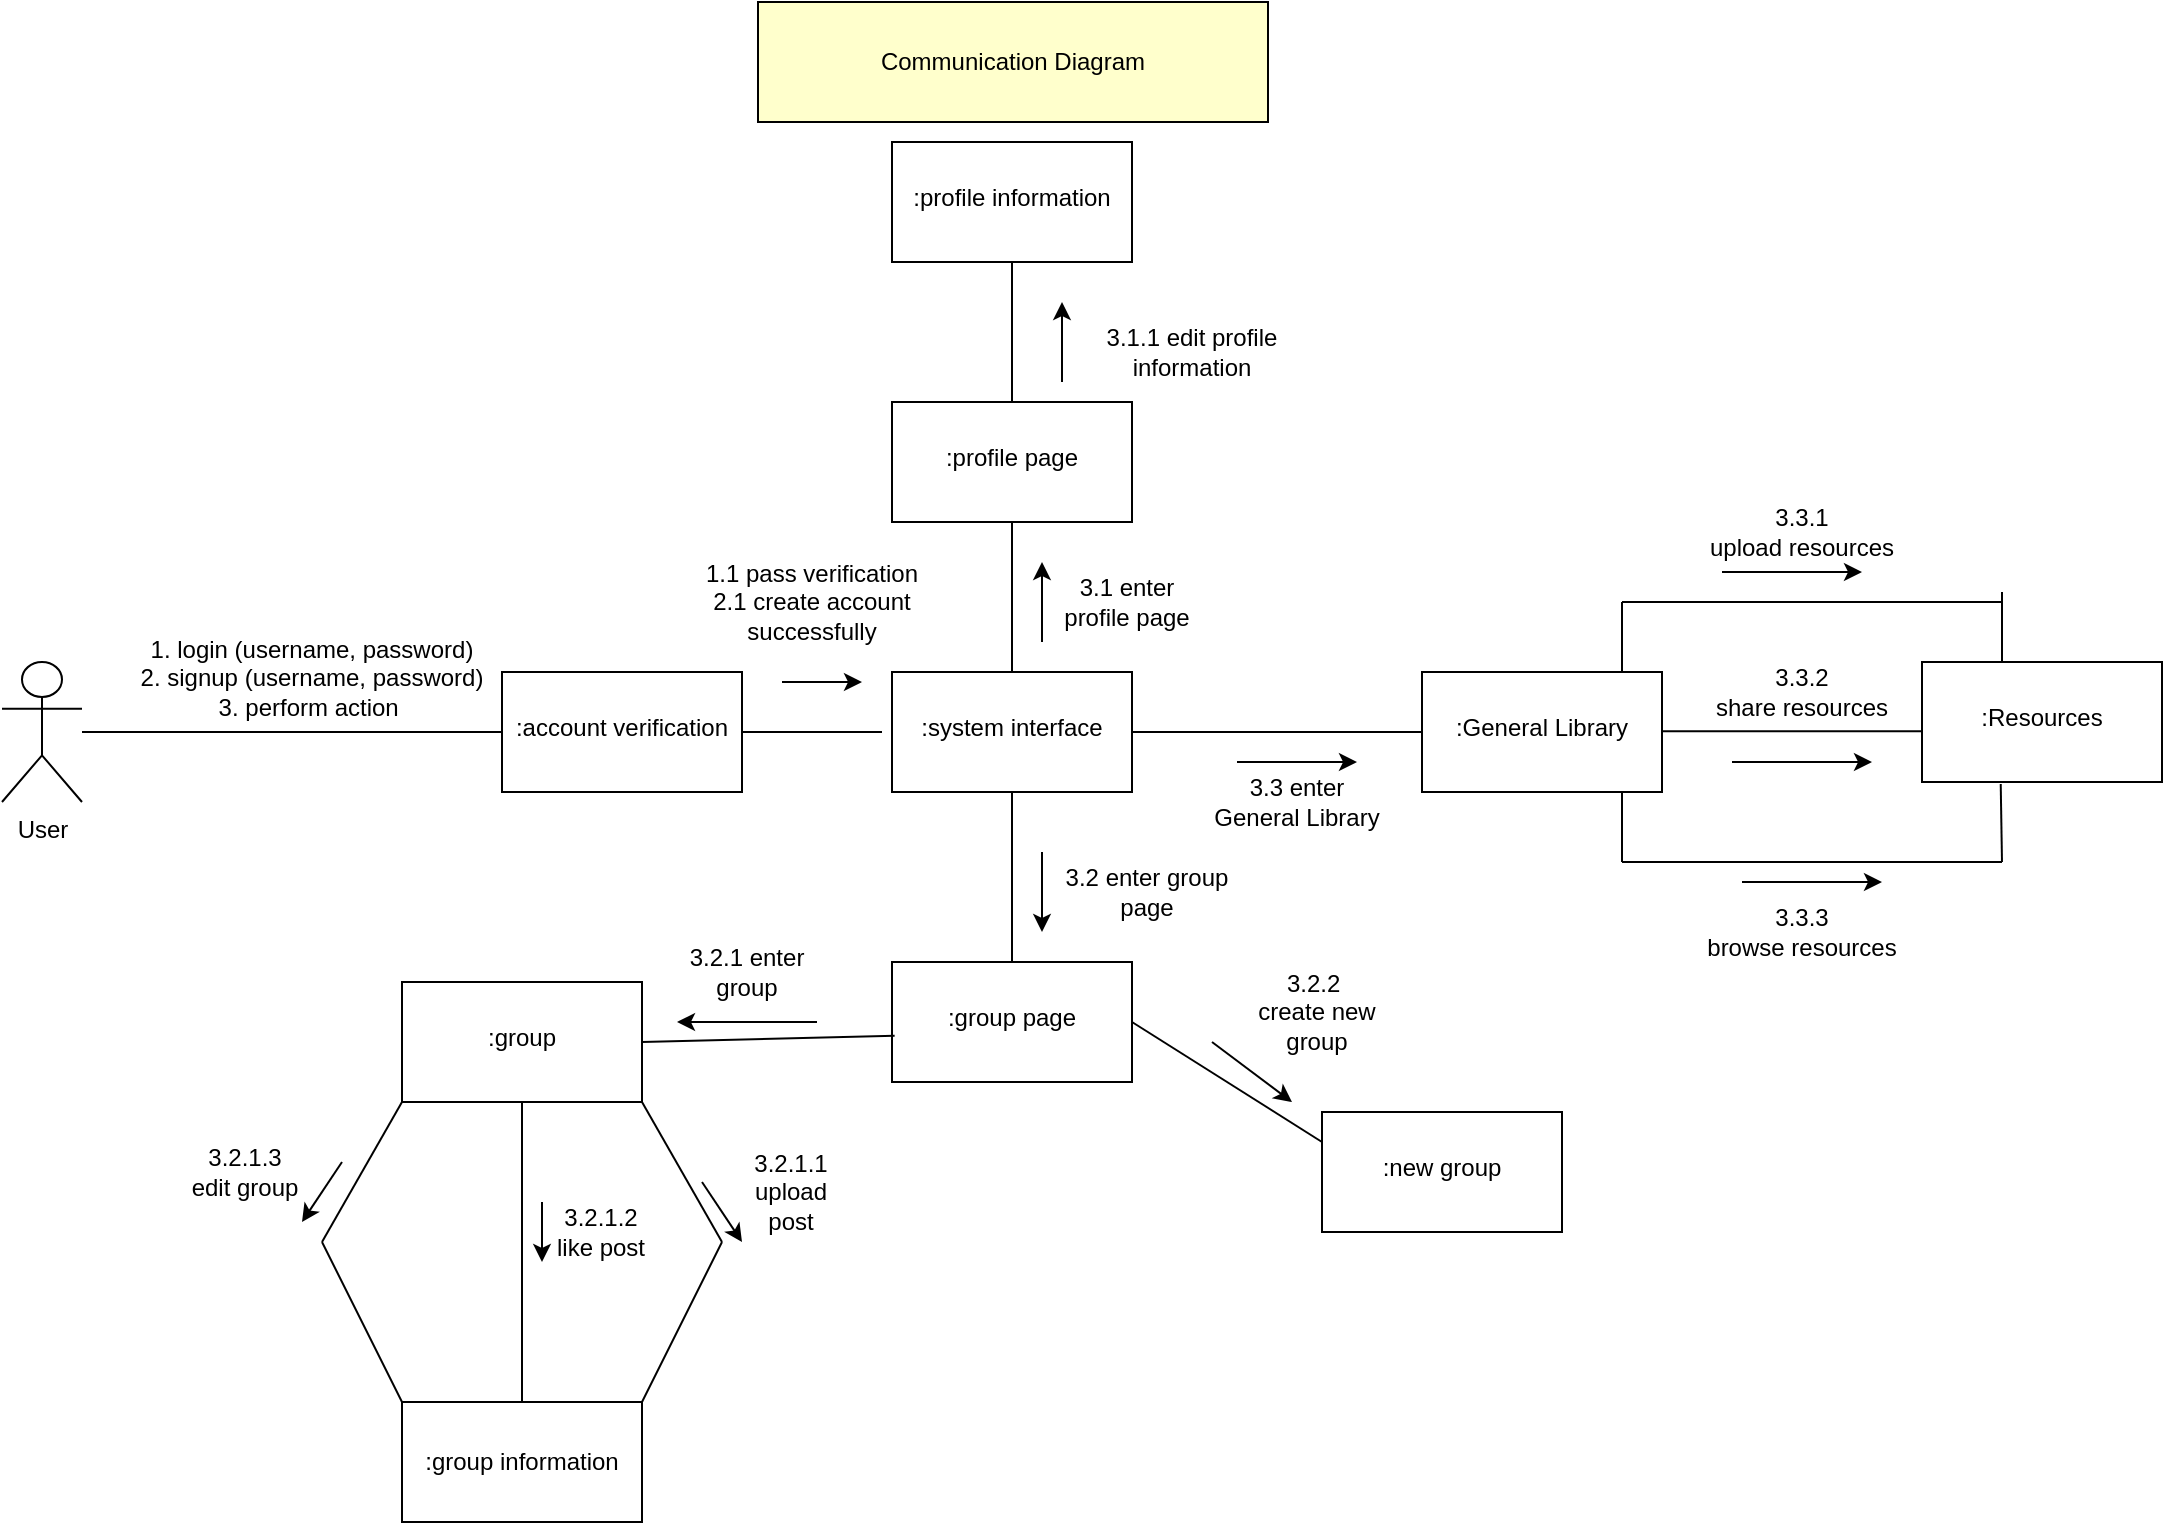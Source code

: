 <mxfile version="24.5.2" type="github">
  <diagram name="หน้า-1" id="53lPq11fm_TznE_ffrCT">
    <mxGraphModel dx="3000" dy="870" grid="1" gridSize="10" guides="1" tooltips="1" connect="1" arrows="1" fold="1" page="1" pageScale="1" pageWidth="850" pageHeight="1100" math="0" shadow="0">
      <root>
        <mxCell id="0" />
        <mxCell id="1" parent="0" />
        <mxCell id="qq_xr-GSS8OlxjDfpCxM-1" value="Communication Diagram" style="rounded=0;whiteSpace=wrap;html=1;fillColor=#FFFFCC;" vertex="1" parent="1">
          <mxGeometry x="298" y="20" width="255" height="60" as="geometry" />
        </mxCell>
        <mxCell id="qq_xr-GSS8OlxjDfpCxM-2" value="User" style="shape=umlActor;verticalLabelPosition=bottom;verticalAlign=top;html=1;outlineConnect=0;" vertex="1" parent="1">
          <mxGeometry x="-80" y="350" width="40" height="70" as="geometry" />
        </mxCell>
        <mxCell id="qq_xr-GSS8OlxjDfpCxM-7" value="&lt;div&gt;&lt;br&gt;&lt;/div&gt;&lt;div&gt;:system interface&lt;/div&gt;" style="whiteSpace=wrap;html=1;verticalAlign=top;" vertex="1" parent="1">
          <mxGeometry x="365" y="355" width="120" height="60" as="geometry" />
        </mxCell>
        <mxCell id="qq_xr-GSS8OlxjDfpCxM-11" value="" style="endArrow=none;html=1;rounded=0;exitX=0.5;exitY=0;exitDx=0;exitDy=0;entryX=0.5;entryY=1;entryDx=0;entryDy=0;" edge="1" parent="1" source="qq_xr-GSS8OlxjDfpCxM-7" target="qq_xr-GSS8OlxjDfpCxM-12">
          <mxGeometry width="50" height="50" relative="1" as="geometry">
            <mxPoint x="440" y="350" as="sourcePoint" />
            <mxPoint x="420" y="230" as="targetPoint" />
          </mxGeometry>
        </mxCell>
        <mxCell id="qq_xr-GSS8OlxjDfpCxM-12" value="&lt;div&gt;&lt;br&gt;&lt;/div&gt;&lt;div&gt;:profile page&lt;/div&gt;" style="whiteSpace=wrap;html=1;verticalAlign=top;" vertex="1" parent="1">
          <mxGeometry x="365" y="220" width="120" height="60" as="geometry" />
        </mxCell>
        <mxCell id="qq_xr-GSS8OlxjDfpCxM-13" value="" style="endArrow=none;html=1;rounded=0;exitX=1;exitY=0.5;exitDx=0;exitDy=0;" edge="1" parent="1" source="qq_xr-GSS8OlxjDfpCxM-7">
          <mxGeometry width="50" height="50" relative="1" as="geometry">
            <mxPoint x="435" y="365" as="sourcePoint" />
            <mxPoint x="630" y="385" as="targetPoint" />
          </mxGeometry>
        </mxCell>
        <mxCell id="qq_xr-GSS8OlxjDfpCxM-14" value="&lt;div&gt;&lt;br&gt;&lt;/div&gt;&lt;div&gt;:General Library&lt;/div&gt;" style="whiteSpace=wrap;html=1;verticalAlign=top;" vertex="1" parent="1">
          <mxGeometry x="630" y="355" width="120" height="60" as="geometry" />
        </mxCell>
        <mxCell id="qq_xr-GSS8OlxjDfpCxM-15" value="" style="endArrow=none;html=1;rounded=0;" edge="1" parent="1">
          <mxGeometry width="50" height="50" relative="1" as="geometry">
            <mxPoint x="425" y="500" as="sourcePoint" />
            <mxPoint x="425" y="415" as="targetPoint" />
          </mxGeometry>
        </mxCell>
        <mxCell id="qq_xr-GSS8OlxjDfpCxM-16" value="&lt;div&gt;&lt;br&gt;&lt;/div&gt;&lt;div&gt;:group page&lt;/div&gt;" style="whiteSpace=wrap;html=1;verticalAlign=top;" vertex="1" parent="1">
          <mxGeometry x="365" y="500" width="120" height="60" as="geometry" />
        </mxCell>
        <mxCell id="qq_xr-GSS8OlxjDfpCxM-17" value="" style="endArrow=none;html=1;rounded=0;" edge="1" parent="1" source="qq_xr-GSS8OlxjDfpCxM-2">
          <mxGeometry width="50" height="50" relative="1" as="geometry">
            <mxPoint x="490" y="300" as="sourcePoint" />
            <mxPoint x="190" y="385" as="targetPoint" />
          </mxGeometry>
        </mxCell>
        <mxCell id="qq_xr-GSS8OlxjDfpCxM-19" value="" style="endArrow=none;html=1;rounded=0;" edge="1" parent="1" source="qq_xr-GSS8OlxjDfpCxM-18">
          <mxGeometry width="50" height="50" relative="1" as="geometry">
            <mxPoint x="240" y="384.58" as="sourcePoint" />
            <mxPoint x="360" y="385" as="targetPoint" />
          </mxGeometry>
        </mxCell>
        <mxCell id="qq_xr-GSS8OlxjDfpCxM-20" value="1. login (username, password)&lt;div&gt;&lt;span style=&quot;background-color: initial;&quot;&gt;2. signup (username, password)&lt;/span&gt;&lt;/div&gt;&lt;div&gt;3. perform action&amp;nbsp;&lt;br&gt;&lt;div&gt;&lt;br&gt;&lt;/div&gt;&lt;/div&gt;" style="text;html=1;align=center;verticalAlign=middle;whiteSpace=wrap;rounded=0;" vertex="1" parent="1">
          <mxGeometry x="-20" y="350" width="190" height="30" as="geometry" />
        </mxCell>
        <mxCell id="qq_xr-GSS8OlxjDfpCxM-22" value="" style="endArrow=none;html=1;rounded=0;" edge="1" parent="1" target="qq_xr-GSS8OlxjDfpCxM-18">
          <mxGeometry width="50" height="50" relative="1" as="geometry">
            <mxPoint x="240" y="384.58" as="sourcePoint" />
            <mxPoint x="360" y="385" as="targetPoint" />
          </mxGeometry>
        </mxCell>
        <mxCell id="qq_xr-GSS8OlxjDfpCxM-18" value="&lt;div&gt;&lt;br&gt;&lt;/div&gt;&lt;div&gt;:account verification&lt;/div&gt;" style="whiteSpace=wrap;html=1;verticalAlign=top;" vertex="1" parent="1">
          <mxGeometry x="170" y="355" width="120" height="60" as="geometry" />
        </mxCell>
        <mxCell id="qq_xr-GSS8OlxjDfpCxM-23" value="" style="endArrow=classic;html=1;rounded=0;" edge="1" parent="1">
          <mxGeometry width="50" height="50" relative="1" as="geometry">
            <mxPoint x="310" y="360" as="sourcePoint" />
            <mxPoint x="350" y="360" as="targetPoint" />
          </mxGeometry>
        </mxCell>
        <mxCell id="qq_xr-GSS8OlxjDfpCxM-24" value="1.1 pass verification&lt;div&gt;2.1 create account successfully&lt;/div&gt;" style="text;html=1;align=center;verticalAlign=middle;whiteSpace=wrap;rounded=0;" vertex="1" parent="1">
          <mxGeometry x="260" y="290" width="130" height="60" as="geometry" />
        </mxCell>
        <mxCell id="qq_xr-GSS8OlxjDfpCxM-25" value="" style="endArrow=none;html=1;rounded=0;exitX=0.5;exitY=0;exitDx=0;exitDy=0;" edge="1" parent="1" source="qq_xr-GSS8OlxjDfpCxM-12">
          <mxGeometry width="50" height="50" relative="1" as="geometry">
            <mxPoint x="420" y="220" as="sourcePoint" />
            <mxPoint x="425" y="150" as="targetPoint" />
          </mxGeometry>
        </mxCell>
        <mxCell id="qq_xr-GSS8OlxjDfpCxM-26" value="&lt;div&gt;&lt;br&gt;&lt;/div&gt;&lt;div&gt;:profile information&lt;/div&gt;" style="whiteSpace=wrap;html=1;verticalAlign=top;" vertex="1" parent="1">
          <mxGeometry x="365" y="90" width="120" height="60" as="geometry" />
        </mxCell>
        <mxCell id="qq_xr-GSS8OlxjDfpCxM-27" value="" style="endArrow=classic;html=1;rounded=0;" edge="1" parent="1">
          <mxGeometry width="50" height="50" relative="1" as="geometry">
            <mxPoint x="450" y="210" as="sourcePoint" />
            <mxPoint x="450" y="170" as="targetPoint" />
          </mxGeometry>
        </mxCell>
        <mxCell id="qq_xr-GSS8OlxjDfpCxM-30" value="3.1 enter profile page" style="text;html=1;align=center;verticalAlign=middle;whiteSpace=wrap;rounded=0;" vertex="1" parent="1">
          <mxGeometry x="440" y="305" width="85" height="30" as="geometry" />
        </mxCell>
        <mxCell id="qq_xr-GSS8OlxjDfpCxM-31" value="3.1.1 edit profile information" style="text;html=1;align=center;verticalAlign=middle;whiteSpace=wrap;rounded=0;" vertex="1" parent="1">
          <mxGeometry x="460" y="180" width="110" height="30" as="geometry" />
        </mxCell>
        <mxCell id="qq_xr-GSS8OlxjDfpCxM-32" value="3.3 enter General Library" style="text;html=1;align=center;verticalAlign=middle;whiteSpace=wrap;rounded=0;" vertex="1" parent="1">
          <mxGeometry x="525" y="400" width="85" height="40" as="geometry" />
        </mxCell>
        <mxCell id="qq_xr-GSS8OlxjDfpCxM-33" value="3.2 enter group page" style="text;html=1;align=center;verticalAlign=middle;whiteSpace=wrap;rounded=0;" vertex="1" parent="1">
          <mxGeometry x="450" y="450" width="85" height="30" as="geometry" />
        </mxCell>
        <mxCell id="qq_xr-GSS8OlxjDfpCxM-34" value="" style="endArrow=classic;html=1;rounded=0;" edge="1" parent="1">
          <mxGeometry width="50" height="50" relative="1" as="geometry">
            <mxPoint x="440" y="340" as="sourcePoint" />
            <mxPoint x="440" y="300" as="targetPoint" />
          </mxGeometry>
        </mxCell>
        <mxCell id="qq_xr-GSS8OlxjDfpCxM-35" value="" style="endArrow=classic;html=1;rounded=0;" edge="1" parent="1">
          <mxGeometry width="50" height="50" relative="1" as="geometry">
            <mxPoint x="537.5" y="400" as="sourcePoint" />
            <mxPoint x="597.5" y="400" as="targetPoint" />
          </mxGeometry>
        </mxCell>
        <mxCell id="qq_xr-GSS8OlxjDfpCxM-36" value="" style="endArrow=classic;html=1;rounded=0;" edge="1" parent="1">
          <mxGeometry width="50" height="50" relative="1" as="geometry">
            <mxPoint x="440" y="445" as="sourcePoint" />
            <mxPoint x="440" y="485" as="targetPoint" />
          </mxGeometry>
        </mxCell>
        <mxCell id="qq_xr-GSS8OlxjDfpCxM-37" value="" style="endArrow=none;html=1;rounded=0;exitX=1;exitY=0.75;exitDx=0;exitDy=0;" edge="1" parent="1">
          <mxGeometry width="50" height="50" relative="1" as="geometry">
            <mxPoint x="750.0" y="384.58" as="sourcePoint" />
            <mxPoint x="880" y="384.58" as="targetPoint" />
          </mxGeometry>
        </mxCell>
        <mxCell id="qq_xr-GSS8OlxjDfpCxM-38" value="&lt;div&gt;&lt;br&gt;&lt;/div&gt;&lt;div&gt;:Resources&lt;/div&gt;" style="whiteSpace=wrap;html=1;verticalAlign=top;" vertex="1" parent="1">
          <mxGeometry x="880" y="350" width="120" height="60" as="geometry" />
        </mxCell>
        <mxCell id="qq_xr-GSS8OlxjDfpCxM-39" value="" style="endArrow=none;html=1;rounded=0;exitX=1;exitY=0.75;exitDx=0;exitDy=0;" edge="1" parent="1">
          <mxGeometry width="50" height="50" relative="1" as="geometry">
            <mxPoint x="730" y="355" as="sourcePoint" />
            <mxPoint x="730" y="320" as="targetPoint" />
          </mxGeometry>
        </mxCell>
        <mxCell id="qq_xr-GSS8OlxjDfpCxM-40" value="3.3.1&lt;div&gt;upload resources&lt;/div&gt;" style="text;html=1;align=center;verticalAlign=middle;whiteSpace=wrap;rounded=0;" vertex="1" parent="1">
          <mxGeometry x="770" y="270" width="100" height="30" as="geometry" />
        </mxCell>
        <mxCell id="qq_xr-GSS8OlxjDfpCxM-41" value="" style="endArrow=classic;html=1;rounded=0;" edge="1" parent="1">
          <mxGeometry width="50" height="50" relative="1" as="geometry">
            <mxPoint x="780" y="305" as="sourcePoint" />
            <mxPoint x="850" y="305" as="targetPoint" />
          </mxGeometry>
        </mxCell>
        <mxCell id="qq_xr-GSS8OlxjDfpCxM-42" value="" style="endArrow=classic;html=1;rounded=0;" edge="1" parent="1">
          <mxGeometry width="50" height="50" relative="1" as="geometry">
            <mxPoint x="785" y="400" as="sourcePoint" />
            <mxPoint x="855" y="400" as="targetPoint" />
          </mxGeometry>
        </mxCell>
        <mxCell id="qq_xr-GSS8OlxjDfpCxM-43" value="" style="endArrow=none;html=1;rounded=0;exitX=1;exitY=0.75;exitDx=0;exitDy=0;" edge="1" parent="1">
          <mxGeometry width="50" height="50" relative="1" as="geometry">
            <mxPoint x="920" y="350" as="sourcePoint" />
            <mxPoint x="920" y="315" as="targetPoint" />
          </mxGeometry>
        </mxCell>
        <mxCell id="qq_xr-GSS8OlxjDfpCxM-44" value="" style="endArrow=none;html=1;rounded=0;" edge="1" parent="1">
          <mxGeometry width="50" height="50" relative="1" as="geometry">
            <mxPoint x="730" y="320" as="sourcePoint" />
            <mxPoint x="920" y="320" as="targetPoint" />
          </mxGeometry>
        </mxCell>
        <mxCell id="qq_xr-GSS8OlxjDfpCxM-45" value="3.3.2&lt;div&gt;share resources&lt;/div&gt;" style="text;html=1;align=center;verticalAlign=middle;whiteSpace=wrap;rounded=0;" vertex="1" parent="1">
          <mxGeometry x="770" y="350" width="100" height="30" as="geometry" />
        </mxCell>
        <mxCell id="qq_xr-GSS8OlxjDfpCxM-46" value="" style="endArrow=none;html=1;rounded=0;exitX=1;exitY=0.75;exitDx=0;exitDy=0;" edge="1" parent="1">
          <mxGeometry width="50" height="50" relative="1" as="geometry">
            <mxPoint x="730" y="450" as="sourcePoint" />
            <mxPoint x="730" y="415" as="targetPoint" />
          </mxGeometry>
        </mxCell>
        <mxCell id="qq_xr-GSS8OlxjDfpCxM-47" value="" style="endArrow=none;html=1;rounded=0;exitX=1;exitY=0.75;exitDx=0;exitDy=0;entryX=0.328;entryY=1.017;entryDx=0;entryDy=0;entryPerimeter=0;" edge="1" parent="1" target="qq_xr-GSS8OlxjDfpCxM-38">
          <mxGeometry width="50" height="50" relative="1" as="geometry">
            <mxPoint x="920" y="450" as="sourcePoint" />
            <mxPoint x="920.42" y="415" as="targetPoint" />
          </mxGeometry>
        </mxCell>
        <mxCell id="qq_xr-GSS8OlxjDfpCxM-48" value="" style="endArrow=none;html=1;rounded=0;" edge="1" parent="1">
          <mxGeometry width="50" height="50" relative="1" as="geometry">
            <mxPoint x="730" y="450" as="sourcePoint" />
            <mxPoint x="920" y="450" as="targetPoint" />
          </mxGeometry>
        </mxCell>
        <mxCell id="qq_xr-GSS8OlxjDfpCxM-49" value="3.3.3&lt;div&gt;browse resources&lt;/div&gt;" style="text;html=1;align=center;verticalAlign=middle;whiteSpace=wrap;rounded=0;" vertex="1" parent="1">
          <mxGeometry x="770" y="470" width="100" height="30" as="geometry" />
        </mxCell>
        <mxCell id="qq_xr-GSS8OlxjDfpCxM-50" value="" style="endArrow=classic;html=1;rounded=0;" edge="1" parent="1">
          <mxGeometry width="50" height="50" relative="1" as="geometry">
            <mxPoint x="790" y="460" as="sourcePoint" />
            <mxPoint x="860" y="460" as="targetPoint" />
          </mxGeometry>
        </mxCell>
        <mxCell id="qq_xr-GSS8OlxjDfpCxM-51" value="" style="endArrow=none;html=1;rounded=0;entryX=0.011;entryY=0.614;entryDx=0;entryDy=0;entryPerimeter=0;" edge="1" parent="1" target="qq_xr-GSS8OlxjDfpCxM-16">
          <mxGeometry width="50" height="50" relative="1" as="geometry">
            <mxPoint x="240" y="540" as="sourcePoint" />
            <mxPoint x="340" y="520" as="targetPoint" />
          </mxGeometry>
        </mxCell>
        <mxCell id="qq_xr-GSS8OlxjDfpCxM-52" value="" style="endArrow=none;html=1;rounded=0;entryX=1;entryY=0.5;entryDx=0;entryDy=0;exitX=0;exitY=0.25;exitDx=0;exitDy=0;" edge="1" parent="1" source="qq_xr-GSS8OlxjDfpCxM-71" target="qq_xr-GSS8OlxjDfpCxM-16">
          <mxGeometry width="50" height="50" relative="1" as="geometry">
            <mxPoint x="570" y="550" as="sourcePoint" />
            <mxPoint x="490" y="530" as="targetPoint" />
          </mxGeometry>
        </mxCell>
        <mxCell id="qq_xr-GSS8OlxjDfpCxM-53" value="" style="endArrow=classic;html=1;rounded=0;" edge="1" parent="1">
          <mxGeometry width="50" height="50" relative="1" as="geometry">
            <mxPoint x="327.5" y="530" as="sourcePoint" />
            <mxPoint x="257.5" y="530" as="targetPoint" />
          </mxGeometry>
        </mxCell>
        <mxCell id="qq_xr-GSS8OlxjDfpCxM-54" value="3.2.1 enter group" style="text;html=1;align=center;verticalAlign=middle;whiteSpace=wrap;rounded=0;" vertex="1" parent="1">
          <mxGeometry x="250" y="490" width="85" height="30" as="geometry" />
        </mxCell>
        <mxCell id="qq_xr-GSS8OlxjDfpCxM-55" value="&lt;div&gt;&lt;br&gt;&lt;/div&gt;&lt;div&gt;:group&lt;/div&gt;" style="whiteSpace=wrap;html=1;verticalAlign=top;" vertex="1" parent="1">
          <mxGeometry x="120" y="510" width="120" height="60" as="geometry" />
        </mxCell>
        <mxCell id="qq_xr-GSS8OlxjDfpCxM-56" value="" style="endArrow=none;html=1;rounded=0;entryX=0.5;entryY=1;entryDx=0;entryDy=0;" edge="1" parent="1" target="qq_xr-GSS8OlxjDfpCxM-55">
          <mxGeometry width="50" height="50" relative="1" as="geometry">
            <mxPoint x="180" y="720" as="sourcePoint" />
            <mxPoint x="310" y="550" as="targetPoint" />
          </mxGeometry>
        </mxCell>
        <mxCell id="qq_xr-GSS8OlxjDfpCxM-57" value=":group information" style="rounded=0;whiteSpace=wrap;html=1;" vertex="1" parent="1">
          <mxGeometry x="120" y="720" width="120" height="60" as="geometry" />
        </mxCell>
        <mxCell id="qq_xr-GSS8OlxjDfpCxM-59" value="3.2.1.2&lt;div&gt;like post&lt;/div&gt;" style="text;html=1;align=center;verticalAlign=middle;whiteSpace=wrap;rounded=0;" vertex="1" parent="1">
          <mxGeometry x="187.5" y="620" width="62.5" height="30" as="geometry" />
        </mxCell>
        <mxCell id="qq_xr-GSS8OlxjDfpCxM-60" value="" style="endArrow=classic;html=1;rounded=0;" edge="1" parent="1">
          <mxGeometry width="50" height="50" relative="1" as="geometry">
            <mxPoint x="190" y="620" as="sourcePoint" />
            <mxPoint x="190" y="650" as="targetPoint" />
          </mxGeometry>
        </mxCell>
        <mxCell id="qq_xr-GSS8OlxjDfpCxM-61" value="" style="endArrow=none;html=1;rounded=0;exitX=1;exitY=1;exitDx=0;exitDy=0;" edge="1" parent="1" source="qq_xr-GSS8OlxjDfpCxM-55">
          <mxGeometry width="50" height="50" relative="1" as="geometry">
            <mxPoint x="230" y="680" as="sourcePoint" />
            <mxPoint x="280" y="640" as="targetPoint" />
          </mxGeometry>
        </mxCell>
        <mxCell id="qq_xr-GSS8OlxjDfpCxM-62" value="" style="endArrow=none;html=1;rounded=0;exitX=1;exitY=0;exitDx=0;exitDy=0;" edge="1" parent="1" source="qq_xr-GSS8OlxjDfpCxM-57">
          <mxGeometry width="50" height="50" relative="1" as="geometry">
            <mxPoint x="230" y="680" as="sourcePoint" />
            <mxPoint x="280" y="640" as="targetPoint" />
          </mxGeometry>
        </mxCell>
        <mxCell id="qq_xr-GSS8OlxjDfpCxM-63" value="3.2.1.1&lt;div&gt;upload post&lt;/div&gt;" style="text;html=1;align=center;verticalAlign=middle;whiteSpace=wrap;rounded=0;" vertex="1" parent="1">
          <mxGeometry x="282.5" y="600" width="62.5" height="30" as="geometry" />
        </mxCell>
        <mxCell id="qq_xr-GSS8OlxjDfpCxM-65" value="" style="endArrow=classic;html=1;rounded=0;" edge="1" parent="1">
          <mxGeometry width="50" height="50" relative="1" as="geometry">
            <mxPoint x="270" y="610" as="sourcePoint" />
            <mxPoint x="290" y="640" as="targetPoint" />
          </mxGeometry>
        </mxCell>
        <mxCell id="qq_xr-GSS8OlxjDfpCxM-67" value="" style="endArrow=none;html=1;rounded=0;entryX=0;entryY=1;entryDx=0;entryDy=0;" edge="1" parent="1" target="qq_xr-GSS8OlxjDfpCxM-55">
          <mxGeometry width="50" height="50" relative="1" as="geometry">
            <mxPoint x="80" y="640" as="sourcePoint" />
            <mxPoint x="160" y="630" as="targetPoint" />
          </mxGeometry>
        </mxCell>
        <mxCell id="qq_xr-GSS8OlxjDfpCxM-68" value="" style="endArrow=none;html=1;rounded=0;entryX=0;entryY=0;entryDx=0;entryDy=0;" edge="1" parent="1" target="qq_xr-GSS8OlxjDfpCxM-57">
          <mxGeometry width="50" height="50" relative="1" as="geometry">
            <mxPoint x="80" y="640" as="sourcePoint" />
            <mxPoint x="160" y="630" as="targetPoint" />
          </mxGeometry>
        </mxCell>
        <mxCell id="qq_xr-GSS8OlxjDfpCxM-69" value="" style="endArrow=classic;html=1;rounded=0;" edge="1" parent="1">
          <mxGeometry width="50" height="50" relative="1" as="geometry">
            <mxPoint x="90" y="600" as="sourcePoint" />
            <mxPoint x="70" y="630" as="targetPoint" />
          </mxGeometry>
        </mxCell>
        <mxCell id="qq_xr-GSS8OlxjDfpCxM-70" value="3.2.1.3&lt;div&gt;edit group&lt;/div&gt;" style="text;html=1;align=center;verticalAlign=middle;whiteSpace=wrap;rounded=0;" vertex="1" parent="1">
          <mxGeometry x="10" y="590" width="62.5" height="30" as="geometry" />
        </mxCell>
        <mxCell id="qq_xr-GSS8OlxjDfpCxM-71" value="&lt;div&gt;&lt;br&gt;&lt;/div&gt;&lt;div&gt;:new group&lt;/div&gt;" style="whiteSpace=wrap;html=1;verticalAlign=top;" vertex="1" parent="1">
          <mxGeometry x="580" y="575" width="120" height="60" as="geometry" />
        </mxCell>
        <mxCell id="qq_xr-GSS8OlxjDfpCxM-72" value="3.2.2&amp;nbsp;&lt;div&gt;create new group&lt;/div&gt;" style="text;html=1;align=center;verticalAlign=middle;whiteSpace=wrap;rounded=0;" vertex="1" parent="1">
          <mxGeometry x="535" y="510" width="85" height="30" as="geometry" />
        </mxCell>
        <mxCell id="qq_xr-GSS8OlxjDfpCxM-73" value="" style="endArrow=classic;html=1;rounded=0;" edge="1" parent="1">
          <mxGeometry width="50" height="50" relative="1" as="geometry">
            <mxPoint x="525" y="540" as="sourcePoint" />
            <mxPoint x="565" y="570" as="targetPoint" />
          </mxGeometry>
        </mxCell>
      </root>
    </mxGraphModel>
  </diagram>
</mxfile>
